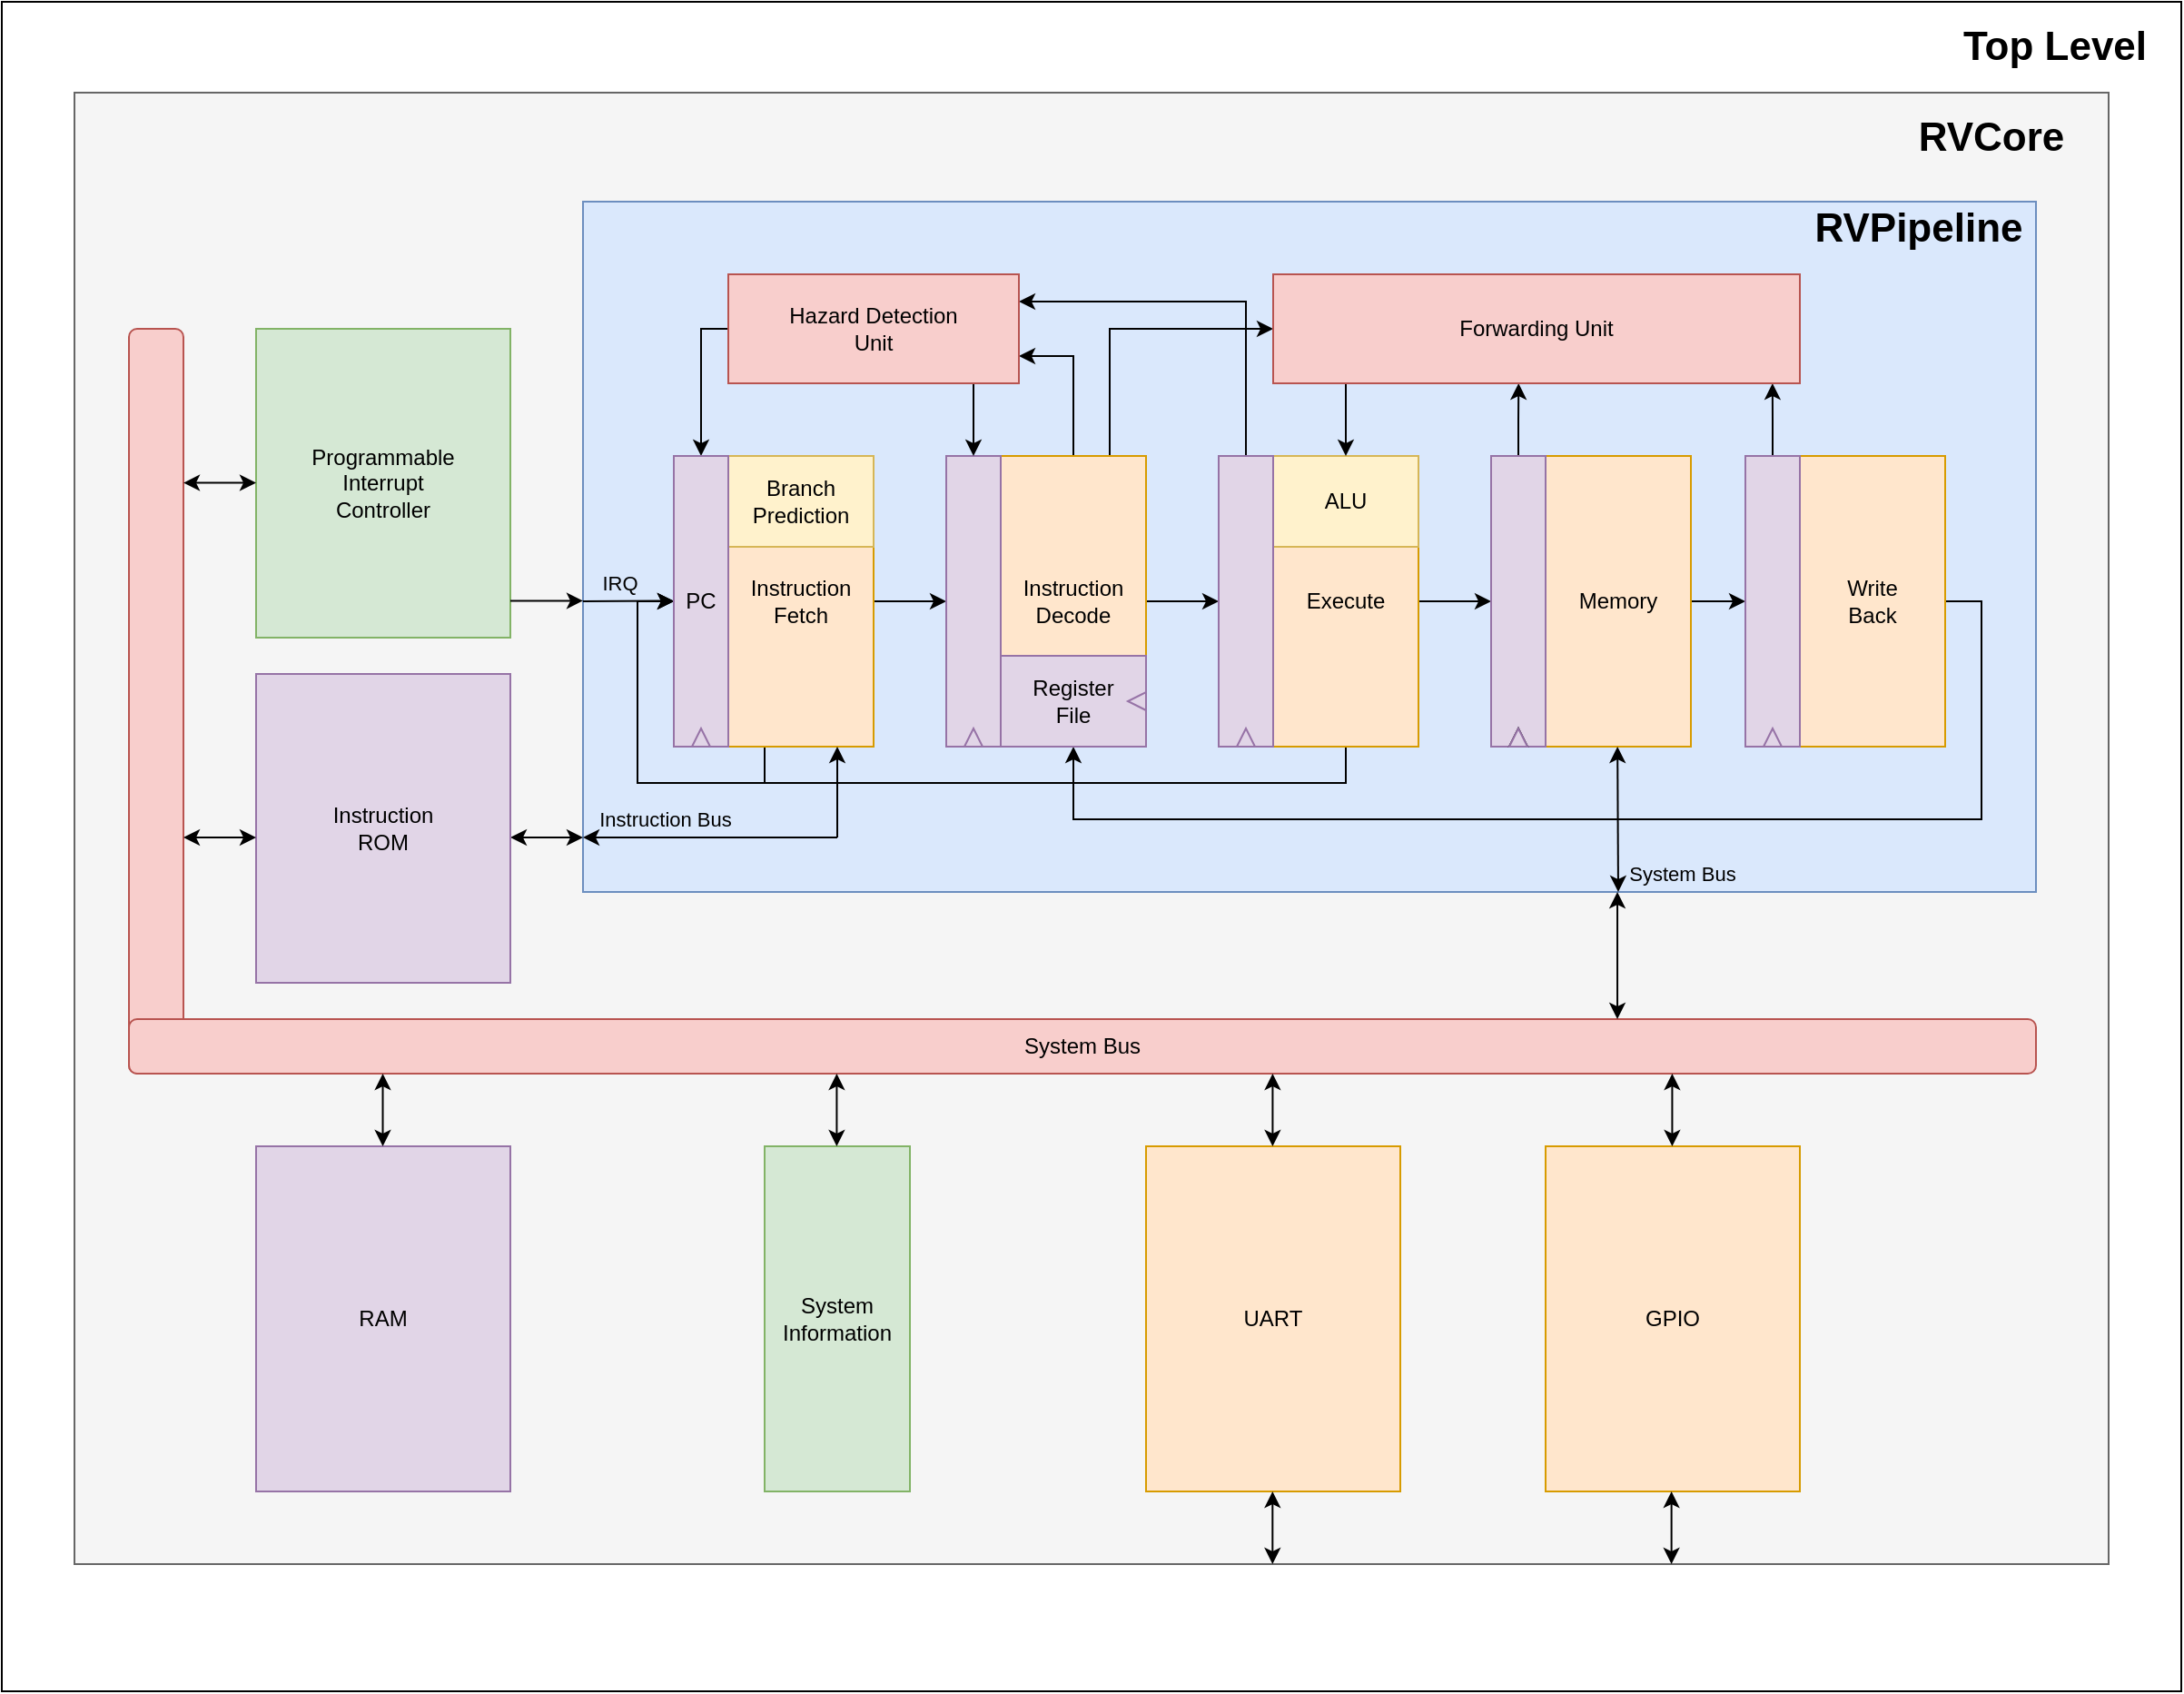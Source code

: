 <mxfile>
    <diagram id="AuettWWO7xxf1hah0vhw" name="Page-1">
        <mxGraphModel dx="4057" dy="2985" grid="1" gridSize="10" guides="1" tooltips="1" connect="1" arrows="1" fold="1" page="1" pageScale="1" pageWidth="850" pageHeight="1100" math="0" shadow="0">
            <root>
                <mxCell id="0"/>
                <mxCell id="1" parent="0"/>
                <mxCell id="Ws_V9kZGMgfKLOU-RoWJ-25" value="" style="rounded=0;whiteSpace=wrap;html=1;" parent="1" vertex="1">
                    <mxGeometry x="-800" y="-1040" width="1200" height="930" as="geometry"/>
                </mxCell>
                <mxCell id="Ws_V9kZGMgfKLOU-RoWJ-23" value="" style="rounded=0;whiteSpace=wrap;html=1;fillColor=#f5f5f5;strokeColor=#666666;fontColor=#333333;" parent="1" vertex="1">
                    <mxGeometry x="-760" y="-990" width="1120" height="810" as="geometry"/>
                </mxCell>
                <mxCell id="d-sc0Rdw2SUb3iMjITWR-58" value="" style="rounded=0;whiteSpace=wrap;html=1;fillColor=#dae8fc;strokeColor=#6c8ebf;" parent="1" vertex="1">
                    <mxGeometry x="-480" y="-930" width="800" height="380" as="geometry"/>
                </mxCell>
                <mxCell id="d-sc0Rdw2SUb3iMjITWR-28" style="edgeStyle=orthogonalEdgeStyle;rounded=0;orthogonalLoop=1;jettySize=auto;html=1;exitX=1;exitY=0.5;exitDx=0;exitDy=0;entryX=0;entryY=0.5;entryDx=0;entryDy=0;" parent="1" source="d-sc0Rdw2SUb3iMjITWR-1" target="d-sc0Rdw2SUb3iMjITWR-22" edge="1">
                    <mxGeometry relative="1" as="geometry"/>
                </mxCell>
                <mxCell id="d-sc0Rdw2SUb3iMjITWR-56" style="edgeStyle=orthogonalEdgeStyle;rounded=0;orthogonalLoop=1;jettySize=auto;html=1;exitX=0.25;exitY=1;exitDx=0;exitDy=0;entryX=0;entryY=0.5;entryDx=0;entryDy=0;" parent="1" source="d-sc0Rdw2SUb3iMjITWR-1" target="d-sc0Rdw2SUb3iMjITWR-2" edge="1">
                    <mxGeometry relative="1" as="geometry">
                        <Array as="points">
                            <mxPoint x="-380" y="-610"/>
                            <mxPoint x="-450" y="-610"/>
                            <mxPoint x="-450" y="-710"/>
                        </Array>
                    </mxGeometry>
                </mxCell>
                <mxCell id="d-sc0Rdw2SUb3iMjITWR-1" value="Instruction&lt;br&gt;Fetch" style="rounded=0;whiteSpace=wrap;html=1;fillColor=#ffe6cc;strokeColor=#d79b00;" parent="1" vertex="1">
                    <mxGeometry x="-400" y="-790" width="80" height="160" as="geometry"/>
                </mxCell>
                <mxCell id="d-sc0Rdw2SUb3iMjITWR-27" style="edgeStyle=orthogonalEdgeStyle;rounded=0;orthogonalLoop=1;jettySize=auto;html=1;exitX=1;exitY=0.5;exitDx=0;exitDy=0;entryX=0;entryY=0.5;entryDx=0;entryDy=0;" parent="1" source="d-sc0Rdw2SUb3iMjITWR-4" target="d-sc0Rdw2SUb3iMjITWR-24" edge="1">
                    <mxGeometry relative="1" as="geometry"/>
                </mxCell>
                <mxCell id="d-sc0Rdw2SUb3iMjITWR-48" style="edgeStyle=orthogonalEdgeStyle;rounded=0;orthogonalLoop=1;jettySize=auto;html=1;exitX=0.75;exitY=0;exitDx=0;exitDy=0;entryX=0;entryY=0.5;entryDx=0;entryDy=0;" parent="1" source="d-sc0Rdw2SUb3iMjITWR-4" target="d-sc0Rdw2SUb3iMjITWR-43" edge="1">
                    <mxGeometry relative="1" as="geometry">
                        <Array as="points">
                            <mxPoint x="-190" y="-860"/>
                        </Array>
                    </mxGeometry>
                </mxCell>
                <mxCell id="d-sc0Rdw2SUb3iMjITWR-54" style="edgeStyle=orthogonalEdgeStyle;rounded=0;orthogonalLoop=1;jettySize=auto;html=1;exitX=0.5;exitY=0;exitDx=0;exitDy=0;entryX=1;entryY=0.75;entryDx=0;entryDy=0;" parent="1" source="d-sc0Rdw2SUb3iMjITWR-4" target="d-sc0Rdw2SUb3iMjITWR-49" edge="1">
                    <mxGeometry relative="1" as="geometry"/>
                </mxCell>
                <mxCell id="d-sc0Rdw2SUb3iMjITWR-4" value="Instruction&lt;br&gt;Decode" style="rounded=0;whiteSpace=wrap;html=1;fillColor=#ffe6cc;strokeColor=#d79b00;" parent="1" vertex="1">
                    <mxGeometry x="-250" y="-790" width="80" height="160" as="geometry"/>
                </mxCell>
                <mxCell id="d-sc0Rdw2SUb3iMjITWR-32" style="edgeStyle=orthogonalEdgeStyle;rounded=0;orthogonalLoop=1;jettySize=auto;html=1;exitX=1;exitY=0.5;exitDx=0;exitDy=0;entryX=0;entryY=0.5;entryDx=0;entryDy=0;" parent="1" source="d-sc0Rdw2SUb3iMjITWR-8" target="d-sc0Rdw2SUb3iMjITWR-29" edge="1">
                    <mxGeometry relative="1" as="geometry"/>
                </mxCell>
                <mxCell id="d-sc0Rdw2SUb3iMjITWR-55" style="edgeStyle=orthogonalEdgeStyle;rounded=0;orthogonalLoop=1;jettySize=auto;html=1;exitX=0.5;exitY=1;exitDx=0;exitDy=0;entryX=0;entryY=0.5;entryDx=0;entryDy=0;" parent="1" source="d-sc0Rdw2SUb3iMjITWR-8" target="d-sc0Rdw2SUb3iMjITWR-2" edge="1">
                    <mxGeometry relative="1" as="geometry">
                        <Array as="points">
                            <mxPoint x="-60" y="-610"/>
                            <mxPoint x="-450" y="-610"/>
                            <mxPoint x="-450" y="-710"/>
                        </Array>
                    </mxGeometry>
                </mxCell>
                <mxCell id="d-sc0Rdw2SUb3iMjITWR-8" value="Execute" style="rounded=0;whiteSpace=wrap;html=1;fillColor=#ffe6cc;strokeColor=#d79b00;" parent="1" vertex="1">
                    <mxGeometry x="-100" y="-790" width="80" height="160" as="geometry"/>
                </mxCell>
                <mxCell id="d-sc0Rdw2SUb3iMjITWR-35" style="edgeStyle=orthogonalEdgeStyle;rounded=0;orthogonalLoop=1;jettySize=auto;html=1;exitX=1;exitY=0.5;exitDx=0;exitDy=0;" parent="1" source="d-sc0Rdw2SUb3iMjITWR-12" target="d-sc0Rdw2SUb3iMjITWR-33" edge="1">
                    <mxGeometry relative="1" as="geometry"/>
                </mxCell>
                <mxCell id="d-sc0Rdw2SUb3iMjITWR-12" value="Memory" style="rounded=0;whiteSpace=wrap;html=1;fillColor=#ffe6cc;strokeColor=#d79b00;" parent="1" vertex="1">
                    <mxGeometry x="50" y="-790" width="80" height="160" as="geometry"/>
                </mxCell>
                <mxCell id="d-sc0Rdw2SUb3iMjITWR-36" style="edgeStyle=orthogonalEdgeStyle;rounded=0;orthogonalLoop=1;jettySize=auto;html=1;exitX=1;exitY=0.5;exitDx=0;exitDy=0;entryX=0.5;entryY=1;entryDx=0;entryDy=0;" parent="1" source="d-sc0Rdw2SUb3iMjITWR-16" target="d-sc0Rdw2SUb3iMjITWR-38" edge="1">
                    <mxGeometry relative="1" as="geometry">
                        <Array as="points">
                            <mxPoint x="290" y="-710"/>
                            <mxPoint x="290" y="-590"/>
                            <mxPoint x="-210" y="-590"/>
                        </Array>
                    </mxGeometry>
                </mxCell>
                <mxCell id="d-sc0Rdw2SUb3iMjITWR-16" value="Write&lt;br&gt;Back" style="rounded=0;whiteSpace=wrap;html=1;fillColor=#ffe6cc;strokeColor=#d79b00;" parent="1" vertex="1">
                    <mxGeometry x="190" y="-790" width="80" height="160" as="geometry"/>
                </mxCell>
                <mxCell id="d-sc0Rdw2SUb3iMjITWR-22" value="" style="rounded=0;whiteSpace=wrap;html=1;fillColor=#e1d5e7;strokeColor=#9673a6;" parent="1" vertex="1">
                    <mxGeometry x="-280" y="-790" width="30" height="160" as="geometry"/>
                </mxCell>
                <mxCell id="d-sc0Rdw2SUb3iMjITWR-23" value="" style="triangle;whiteSpace=wrap;html=1;rotation=-90;fillColor=#e1d5e7;strokeColor=#9673a6;" parent="1" vertex="1">
                    <mxGeometry x="-270" y="-640" width="10" height="10" as="geometry"/>
                </mxCell>
                <mxCell id="d-sc0Rdw2SUb3iMjITWR-50" style="edgeStyle=orthogonalEdgeStyle;rounded=0;orthogonalLoop=1;jettySize=auto;html=1;exitX=0.5;exitY=0;exitDx=0;exitDy=0;entryX=1;entryY=0.25;entryDx=0;entryDy=0;" parent="1" source="d-sc0Rdw2SUb3iMjITWR-24" target="d-sc0Rdw2SUb3iMjITWR-49" edge="1">
                    <mxGeometry relative="1" as="geometry"/>
                </mxCell>
                <mxCell id="d-sc0Rdw2SUb3iMjITWR-46" style="edgeStyle=orthogonalEdgeStyle;rounded=0;orthogonalLoop=1;jettySize=auto;html=1;exitX=0.5;exitY=0;exitDx=0;exitDy=0;entryX=0.466;entryY=1;entryDx=0;entryDy=0;entryPerimeter=0;" parent="1" source="d-sc0Rdw2SUb3iMjITWR-29" target="d-sc0Rdw2SUb3iMjITWR-43" edge="1">
                    <mxGeometry relative="1" as="geometry"/>
                </mxCell>
                <mxCell id="d-sc0Rdw2SUb3iMjITWR-29" value="" style="rounded=0;whiteSpace=wrap;html=1;fillColor=#e1d5e7;strokeColor=#9673a6;" parent="1" vertex="1">
                    <mxGeometry x="20" y="-790" width="30" height="160" as="geometry"/>
                </mxCell>
                <mxCell id="d-sc0Rdw2SUb3iMjITWR-30" value="" style="triangle;whiteSpace=wrap;html=1;rotation=-90;" parent="1" vertex="1">
                    <mxGeometry x="30" y="-640" width="10" height="10" as="geometry"/>
                </mxCell>
                <mxCell id="d-sc0Rdw2SUb3iMjITWR-45" style="edgeStyle=orthogonalEdgeStyle;rounded=0;orthogonalLoop=1;jettySize=auto;html=1;exitX=0.5;exitY=0;exitDx=0;exitDy=0;entryX=0.948;entryY=1;entryDx=0;entryDy=0;entryPerimeter=0;" parent="1" source="d-sc0Rdw2SUb3iMjITWR-33" target="d-sc0Rdw2SUb3iMjITWR-43" edge="1">
                    <mxGeometry relative="1" as="geometry"/>
                </mxCell>
                <mxCell id="d-sc0Rdw2SUb3iMjITWR-33" value="" style="rounded=0;whiteSpace=wrap;html=1;fillColor=#e1d5e7;strokeColor=#9673a6;" parent="1" vertex="1">
                    <mxGeometry x="160" y="-790" width="30" height="160" as="geometry"/>
                </mxCell>
                <mxCell id="d-sc0Rdw2SUb3iMjITWR-34" value="" style="triangle;whiteSpace=wrap;html=1;rotation=-90;fillColor=#e1d5e7;strokeColor=#9673a6;" parent="1" vertex="1">
                    <mxGeometry x="170" y="-640" width="10" height="10" as="geometry"/>
                </mxCell>
                <mxCell id="d-sc0Rdw2SUb3iMjITWR-37" value="Branch&lt;br&gt;Prediction" style="rounded=0;whiteSpace=wrap;html=1;fillColor=#fff2cc;strokeColor=#d6b656;" parent="1" vertex="1">
                    <mxGeometry x="-400" y="-790" width="80" height="50" as="geometry"/>
                </mxCell>
                <mxCell id="d-sc0Rdw2SUb3iMjITWR-38" value="Register&lt;br&gt;File" style="rounded=0;whiteSpace=wrap;html=1;fillColor=#e1d5e7;strokeColor=#9673a6;" parent="1" vertex="1">
                    <mxGeometry x="-250" y="-680" width="80" height="50" as="geometry"/>
                </mxCell>
                <mxCell id="d-sc0Rdw2SUb3iMjITWR-39" value="" style="triangle;whiteSpace=wrap;html=1;rotation=-180;fillColor=#e1d5e7;strokeColor=#9673a6;" parent="1" vertex="1">
                    <mxGeometry x="-180" y="-660" width="10" height="10" as="geometry"/>
                </mxCell>
                <mxCell id="d-sc0Rdw2SUb3iMjITWR-40" value="ALU" style="rounded=0;whiteSpace=wrap;html=1;fillColor=#fff2cc;strokeColor=#d6b656;" parent="1" vertex="1">
                    <mxGeometry x="-100" y="-790" width="80" height="50" as="geometry"/>
                </mxCell>
                <mxCell id="d-sc0Rdw2SUb3iMjITWR-42" value="" style="triangle;whiteSpace=wrap;html=1;rotation=-90;fillColor=#e1d5e7;strokeColor=#9673a6;" parent="1" vertex="1">
                    <mxGeometry x="30" y="-640" width="10" height="10" as="geometry"/>
                </mxCell>
                <mxCell id="d-sc0Rdw2SUb3iMjITWR-47" style="edgeStyle=orthogonalEdgeStyle;rounded=0;orthogonalLoop=1;jettySize=auto;html=1;exitX=0.25;exitY=1;exitDx=0;exitDy=0;entryX=0.5;entryY=0;entryDx=0;entryDy=0;" parent="1" source="d-sc0Rdw2SUb3iMjITWR-43" target="d-sc0Rdw2SUb3iMjITWR-40" edge="1">
                    <mxGeometry relative="1" as="geometry">
                        <Array as="points">
                            <mxPoint x="-60" y="-830"/>
                        </Array>
                    </mxGeometry>
                </mxCell>
                <mxCell id="d-sc0Rdw2SUb3iMjITWR-43" value="Forwarding Unit" style="rounded=0;whiteSpace=wrap;html=1;fillColor=#f8cecc;strokeColor=#b85450;" parent="1" vertex="1">
                    <mxGeometry x="-100" y="-890" width="290" height="60" as="geometry"/>
                </mxCell>
                <mxCell id="d-sc0Rdw2SUb3iMjITWR-52" style="edgeStyle=orthogonalEdgeStyle;rounded=0;orthogonalLoop=1;jettySize=auto;html=1;exitX=0;exitY=0.5;exitDx=0;exitDy=0;entryX=0.5;entryY=0;entryDx=0;entryDy=0;" parent="1" source="d-sc0Rdw2SUb3iMjITWR-49" target="d-sc0Rdw2SUb3iMjITWR-2" edge="1">
                    <mxGeometry relative="1" as="geometry">
                        <Array as="points">
                            <mxPoint x="-415" y="-860"/>
                        </Array>
                    </mxGeometry>
                </mxCell>
                <mxCell id="d-sc0Rdw2SUb3iMjITWR-53" style="edgeStyle=orthogonalEdgeStyle;rounded=0;orthogonalLoop=1;jettySize=auto;html=1;exitX=0.75;exitY=1;exitDx=0;exitDy=0;entryX=0.5;entryY=0;entryDx=0;entryDy=0;" parent="1" source="d-sc0Rdw2SUb3iMjITWR-49" target="d-sc0Rdw2SUb3iMjITWR-22" edge="1">
                    <mxGeometry relative="1" as="geometry">
                        <Array as="points">
                            <mxPoint x="-265" y="-830"/>
                        </Array>
                    </mxGeometry>
                </mxCell>
                <mxCell id="d-sc0Rdw2SUb3iMjITWR-49" value="Hazard Detection&lt;br&gt;Unit" style="rounded=0;whiteSpace=wrap;html=1;fillColor=#f8cecc;strokeColor=#b85450;" parent="1" vertex="1">
                    <mxGeometry x="-400" y="-890" width="160" height="60" as="geometry"/>
                </mxCell>
                <mxCell id="d-sc0Rdw2SUb3iMjITWR-57" value="" style="endArrow=classic;startArrow=classic;html=1;" parent="1" edge="1">
                    <mxGeometry width="50" height="50" relative="1" as="geometry">
                        <mxPoint x="90" y="-550" as="sourcePoint"/>
                        <mxPoint x="89.58" y="-630" as="targetPoint"/>
                    </mxGeometry>
                </mxCell>
                <mxCell id="d-sc0Rdw2SUb3iMjITWR-59" value="RVPipeline" style="text;html=1;align=center;verticalAlign=middle;resizable=0;points=[];autosize=1;fontStyle=1;fontSize=22;" parent="1" vertex="1">
                    <mxGeometry x="190" y="-930" width="130" height="30" as="geometry"/>
                </mxCell>
                <mxCell id="d-sc0Rdw2SUb3iMjITWR-60" value="" style="endArrow=classic;html=1;fontSize=22;" parent="1" edge="1">
                    <mxGeometry width="50" height="50" relative="1" as="geometry">
                        <mxPoint x="-480" y="-710" as="sourcePoint"/>
                        <mxPoint x="-430" y="-710.24" as="targetPoint"/>
                    </mxGeometry>
                </mxCell>
                <mxCell id="d-sc0Rdw2SUb3iMjITWR-61" value="&lt;font style=&quot;font-size: 11px&quot;&gt;Instruction Bus&lt;/font&gt;" style="text;html=1;align=center;verticalAlign=middle;resizable=0;points=[];autosize=1;fontSize=11;" parent="1" vertex="1">
                    <mxGeometry x="-480" y="-600" width="90" height="20" as="geometry"/>
                </mxCell>
                <mxCell id="d-sc0Rdw2SUb3iMjITWR-62" value="&lt;font style=&quot;font-size: 11px&quot;&gt;System Bus&lt;/font&gt;" style="text;html=1;align=center;verticalAlign=middle;resizable=0;points=[];autosize=1;fontSize=11;" parent="1" vertex="1">
                    <mxGeometry x="90" y="-570" width="70" height="20" as="geometry"/>
                </mxCell>
                <mxCell id="d-sc0Rdw2SUb3iMjITWR-63" value="&lt;font style=&quot;font-size: 11px;&quot;&gt;IRQ&lt;/font&gt;" style="text;html=1;align=center;verticalAlign=middle;resizable=0;points=[];autosize=1;fontSize=11;" parent="1" vertex="1">
                    <mxGeometry x="-480" y="-730" width="40" height="20" as="geometry"/>
                </mxCell>
                <mxCell id="Ws_V9kZGMgfKLOU-RoWJ-2" value="" style="endArrow=classic;startArrow=classic;html=1;" parent="1" edge="1">
                    <mxGeometry width="50" height="50" relative="1" as="geometry">
                        <mxPoint x="-520" y="-580" as="sourcePoint"/>
                        <mxPoint x="-480" y="-580" as="targetPoint"/>
                    </mxGeometry>
                </mxCell>
                <mxCell id="Ws_V9kZGMgfKLOU-RoWJ-3" value="Programmable&lt;br&gt;Interrupt&lt;br&gt;Controller" style="rounded=0;whiteSpace=wrap;html=1;fillColor=#d5e8d4;strokeColor=#82b366;" parent="1" vertex="1">
                    <mxGeometry x="-660" y="-860" width="140" height="170" as="geometry"/>
                </mxCell>
                <mxCell id="Ws_V9kZGMgfKLOU-RoWJ-4" value="" style="endArrow=classic;html=1;" parent="1" edge="1">
                    <mxGeometry width="50" height="50" relative="1" as="geometry">
                        <mxPoint x="-520" y="-710.28" as="sourcePoint"/>
                        <mxPoint x="-480" y="-710.28" as="targetPoint"/>
                    </mxGeometry>
                </mxCell>
                <mxCell id="Ws_V9kZGMgfKLOU-RoWJ-5" value="Instruction&lt;br&gt;ROM" style="rounded=0;whiteSpace=wrap;html=1;fillColor=#e1d5e7;strokeColor=#9673a6;" parent="1" vertex="1">
                    <mxGeometry x="-660" y="-670" width="140" height="170" as="geometry"/>
                </mxCell>
                <mxCell id="Ws_V9kZGMgfKLOU-RoWJ-6" value="" style="endArrow=classic;html=1;" parent="1" edge="1">
                    <mxGeometry width="50" height="50" relative="1" as="geometry">
                        <mxPoint x="-340" y="-580" as="sourcePoint"/>
                        <mxPoint x="-340" y="-630" as="targetPoint"/>
                    </mxGeometry>
                </mxCell>
                <mxCell id="Ws_V9kZGMgfKLOU-RoWJ-7" value="" style="endArrow=classic;html=1;" parent="1" edge="1">
                    <mxGeometry width="50" height="50" relative="1" as="geometry">
                        <mxPoint x="-340" y="-580" as="sourcePoint"/>
                        <mxPoint x="-480" y="-580" as="targetPoint"/>
                    </mxGeometry>
                </mxCell>
                <mxCell id="Ws_V9kZGMgfKLOU-RoWJ-9" value="" style="rounded=1;whiteSpace=wrap;html=1;fillColor=#f8cecc;strokeColor=#b85450;" parent="1" vertex="1">
                    <mxGeometry x="-730" y="-860" width="30" height="410" as="geometry"/>
                </mxCell>
                <mxCell id="Ws_V9kZGMgfKLOU-RoWJ-1" value="System Bus" style="rounded=1;whiteSpace=wrap;html=1;fillColor=#f8cecc;strokeColor=#b85450;" parent="1" vertex="1">
                    <mxGeometry x="-730" y="-480" width="1050" height="30" as="geometry"/>
                </mxCell>
                <mxCell id="Ws_V9kZGMgfKLOU-RoWJ-10" value="" style="endArrow=classic;startArrow=classic;html=1;" parent="1" edge="1">
                    <mxGeometry width="50" height="50" relative="1" as="geometry">
                        <mxPoint x="-700" y="-580" as="sourcePoint"/>
                        <mxPoint x="-660" y="-580" as="targetPoint"/>
                    </mxGeometry>
                </mxCell>
                <mxCell id="Ws_V9kZGMgfKLOU-RoWJ-11" value="" style="endArrow=classic;startArrow=classic;html=1;" parent="1" edge="1">
                    <mxGeometry width="50" height="50" relative="1" as="geometry">
                        <mxPoint x="-700" y="-775.24" as="sourcePoint"/>
                        <mxPoint x="-660" y="-775.24" as="targetPoint"/>
                    </mxGeometry>
                </mxCell>
                <mxCell id="Ws_V9kZGMgfKLOU-RoWJ-12" value="" style="endArrow=classic;startArrow=classic;html=1;" parent="1" edge="1">
                    <mxGeometry width="50" height="50" relative="1" as="geometry">
                        <mxPoint x="89.52" y="-480" as="sourcePoint"/>
                        <mxPoint x="89.52" y="-550" as="targetPoint"/>
                    </mxGeometry>
                </mxCell>
                <mxCell id="Ws_V9kZGMgfKLOU-RoWJ-13" value="RAM" style="rounded=0;whiteSpace=wrap;html=1;fillColor=#e1d5e7;strokeColor=#9673a6;" parent="1" vertex="1">
                    <mxGeometry x="-660" y="-410" width="140" height="190" as="geometry"/>
                </mxCell>
                <mxCell id="Ws_V9kZGMgfKLOU-RoWJ-14" value="" style="endArrow=classic;startArrow=classic;html=1;" parent="1" edge="1">
                    <mxGeometry width="50" height="50" relative="1" as="geometry">
                        <mxPoint x="-590.24" y="-410" as="sourcePoint"/>
                        <mxPoint x="-590.24" y="-450" as="targetPoint"/>
                    </mxGeometry>
                </mxCell>
                <mxCell id="Ws_V9kZGMgfKLOU-RoWJ-15" value="UART" style="rounded=0;whiteSpace=wrap;html=1;fillColor=#ffe6cc;strokeColor=#d79b00;" parent="1" vertex="1">
                    <mxGeometry x="-170" y="-410" width="140" height="190" as="geometry"/>
                </mxCell>
                <mxCell id="Ws_V9kZGMgfKLOU-RoWJ-16" value="System&lt;br&gt;Information" style="rounded=0;whiteSpace=wrap;html=1;fillColor=#d5e8d4;strokeColor=#82b366;" parent="1" vertex="1">
                    <mxGeometry x="-380" y="-410" width="80" height="190" as="geometry"/>
                </mxCell>
                <mxCell id="Ws_V9kZGMgfKLOU-RoWJ-17" value="" style="endArrow=classic;startArrow=classic;html=1;" parent="1" edge="1">
                    <mxGeometry width="50" height="50" relative="1" as="geometry">
                        <mxPoint x="-340.29" y="-410" as="sourcePoint"/>
                        <mxPoint x="-340.29" y="-450" as="targetPoint"/>
                    </mxGeometry>
                </mxCell>
                <mxCell id="Ws_V9kZGMgfKLOU-RoWJ-18" value="" style="endArrow=classic;startArrow=classic;html=1;" parent="1" edge="1">
                    <mxGeometry width="50" height="50" relative="1" as="geometry">
                        <mxPoint x="-100.29" y="-410" as="sourcePoint"/>
                        <mxPoint x="-100.29" y="-450" as="targetPoint"/>
                    </mxGeometry>
                </mxCell>
                <mxCell id="Ws_V9kZGMgfKLOU-RoWJ-19" value="GPIO" style="rounded=0;whiteSpace=wrap;html=1;fillColor=#ffe6cc;strokeColor=#d79b00;" parent="1" vertex="1">
                    <mxGeometry x="50" y="-410" width="140" height="190" as="geometry"/>
                </mxCell>
                <mxCell id="Ws_V9kZGMgfKLOU-RoWJ-20" value="" style="endArrow=classic;startArrow=classic;html=1;" parent="1" edge="1">
                    <mxGeometry width="50" height="50" relative="1" as="geometry">
                        <mxPoint x="119.71" y="-410" as="sourcePoint"/>
                        <mxPoint x="119.71" y="-450" as="targetPoint"/>
                    </mxGeometry>
                </mxCell>
                <mxCell id="Ws_V9kZGMgfKLOU-RoWJ-21" value="" style="endArrow=classic;startArrow=classic;html=1;" parent="1" edge="1">
                    <mxGeometry width="50" height="50" relative="1" as="geometry">
                        <mxPoint x="-100.34" y="-180" as="sourcePoint"/>
                        <mxPoint x="-100.34" y="-220" as="targetPoint"/>
                    </mxGeometry>
                </mxCell>
                <mxCell id="Ws_V9kZGMgfKLOU-RoWJ-22" value="" style="endArrow=classic;startArrow=classic;html=1;" parent="1" edge="1">
                    <mxGeometry width="50" height="50" relative="1" as="geometry">
                        <mxPoint x="119.31" y="-180" as="sourcePoint"/>
                        <mxPoint x="119.31" y="-220" as="targetPoint"/>
                    </mxGeometry>
                </mxCell>
                <mxCell id="Ws_V9kZGMgfKLOU-RoWJ-24" value="RVCore" style="text;html=1;align=center;verticalAlign=middle;resizable=0;points=[];autosize=1;fontStyle=1;fontSize=22;" parent="1" vertex="1">
                    <mxGeometry x="245" y="-980" width="100" height="30" as="geometry"/>
                </mxCell>
                <mxCell id="d-sc0Rdw2SUb3iMjITWR-2" value="PC" style="rounded=0;whiteSpace=wrap;html=1;fillColor=#e1d5e7;strokeColor=#9673a6;" parent="1" vertex="1">
                    <mxGeometry x="-430" y="-790" width="30" height="160" as="geometry"/>
                </mxCell>
                <mxCell id="d-sc0Rdw2SUb3iMjITWR-3" value="" style="triangle;whiteSpace=wrap;html=1;rotation=-90;fillColor=#e1d5e7;strokeColor=#9673a6;" parent="1" vertex="1">
                    <mxGeometry x="-420" y="-640" width="10" height="10" as="geometry"/>
                </mxCell>
                <mxCell id="d-sc0Rdw2SUb3iMjITWR-24" value="" style="rounded=0;whiteSpace=wrap;html=1;fillColor=#e1d5e7;strokeColor=#9673a6;" parent="1" vertex="1">
                    <mxGeometry x="-130" y="-790" width="30" height="160" as="geometry"/>
                </mxCell>
                <mxCell id="d-sc0Rdw2SUb3iMjITWR-25" value="" style="triangle;whiteSpace=wrap;html=1;rotation=-90;fillColor=#e1d5e7;strokeColor=#9673a6;" parent="1" vertex="1">
                    <mxGeometry x="-120" y="-640" width="10" height="10" as="geometry"/>
                </mxCell>
                <mxCell id="Ws_V9kZGMgfKLOU-RoWJ-26" value="Top Level" style="text;html=1;align=center;verticalAlign=middle;resizable=0;points=[];autosize=1;fontStyle=1;fontSize=22;" parent="1" vertex="1">
                    <mxGeometry x="270" y="-1030" width="120" height="30" as="geometry"/>
                </mxCell>
            </root>
        </mxGraphModel>
    </diagram>
</mxfile>